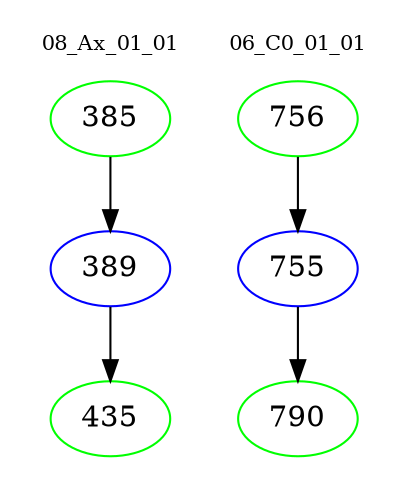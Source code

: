 digraph{
subgraph cluster_0 {
color = white
label = "08_Ax_01_01";
fontsize=10;
T0_385 [label="385", color="green"]
T0_385 -> T0_389 [color="black"]
T0_389 [label="389", color="blue"]
T0_389 -> T0_435 [color="black"]
T0_435 [label="435", color="green"]
}
subgraph cluster_1 {
color = white
label = "06_C0_01_01";
fontsize=10;
T1_756 [label="756", color="green"]
T1_756 -> T1_755 [color="black"]
T1_755 [label="755", color="blue"]
T1_755 -> T1_790 [color="black"]
T1_790 [label="790", color="green"]
}
}

